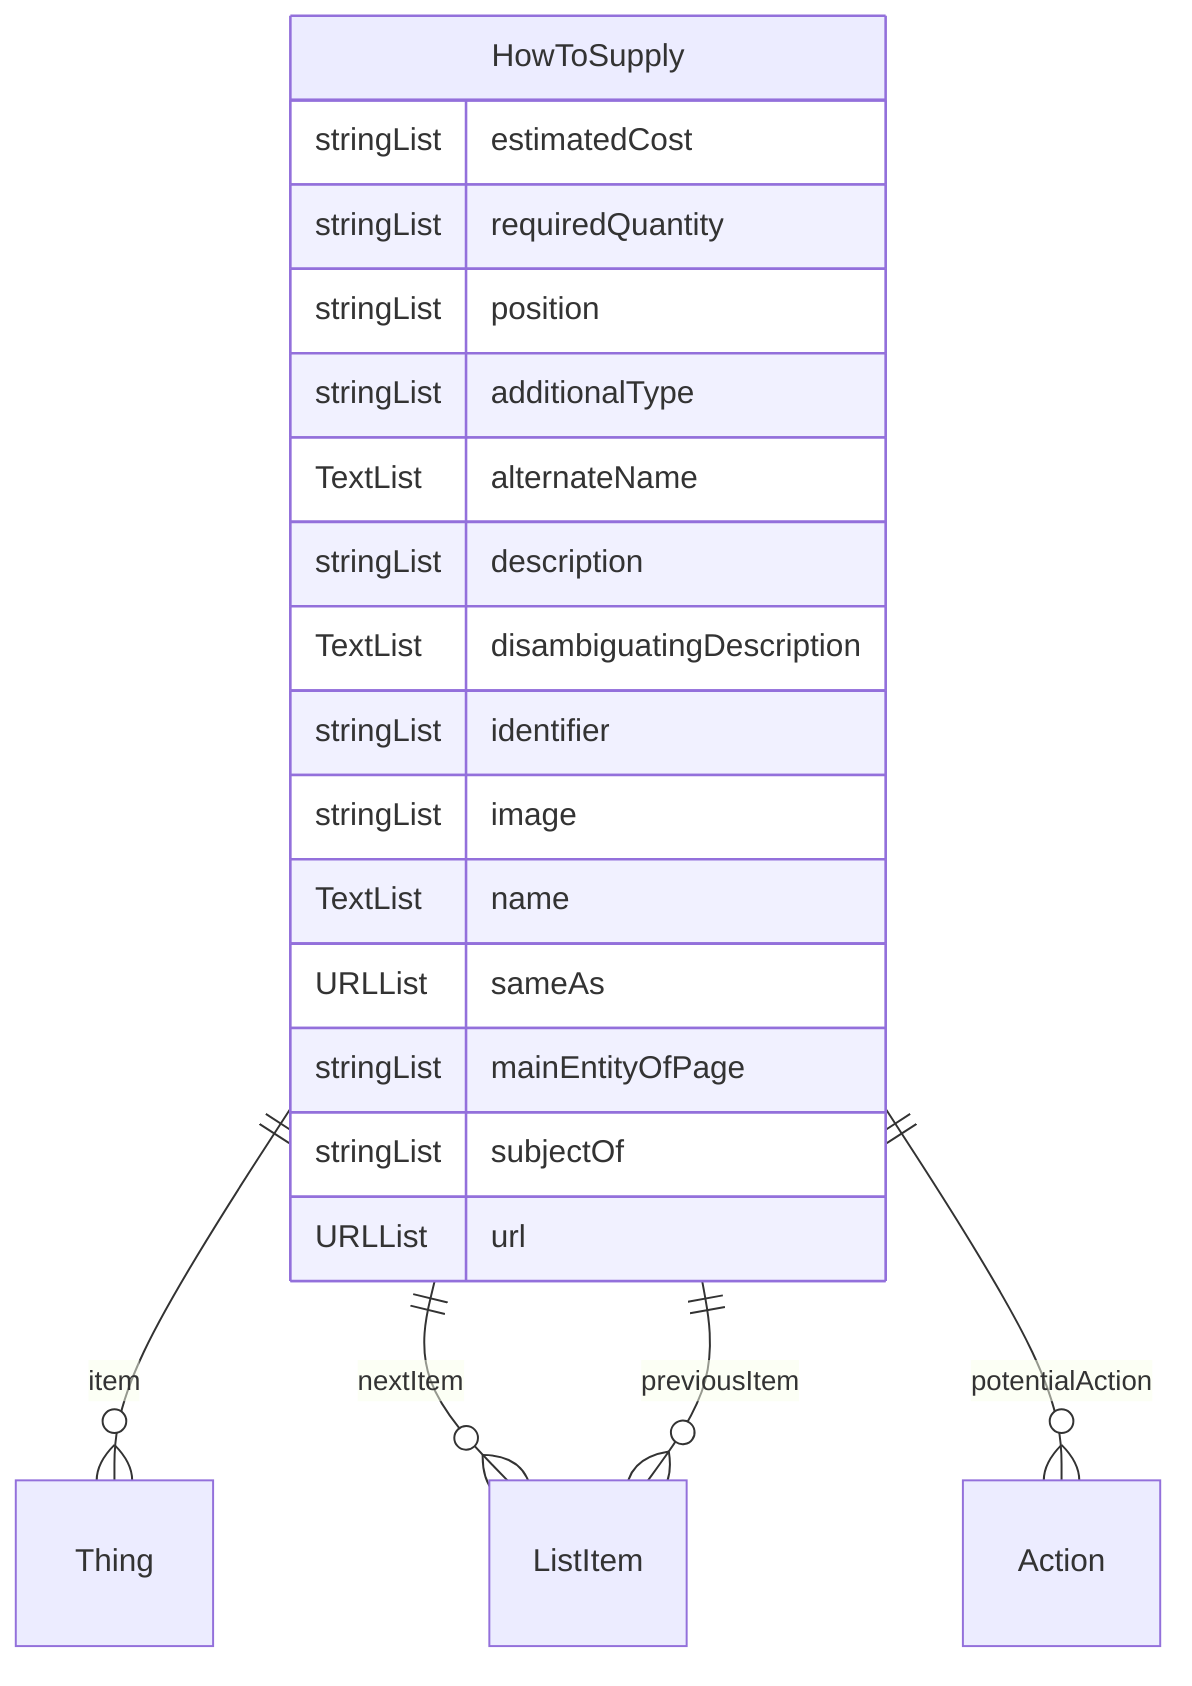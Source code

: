 erDiagram
HowToSupply {
    stringList estimatedCost  
    stringList requiredQuantity  
    stringList position  
    stringList additionalType  
    TextList alternateName  
    stringList description  
    TextList disambiguatingDescription  
    stringList identifier  
    stringList image  
    TextList name  
    URLList sameAs  
    stringList mainEntityOfPage  
    stringList subjectOf  
    URLList url  
}

HowToSupply ||--}o Thing : "item"
HowToSupply ||--}o ListItem : "nextItem"
HowToSupply ||--}o ListItem : "previousItem"
HowToSupply ||--}o Action : "potentialAction"